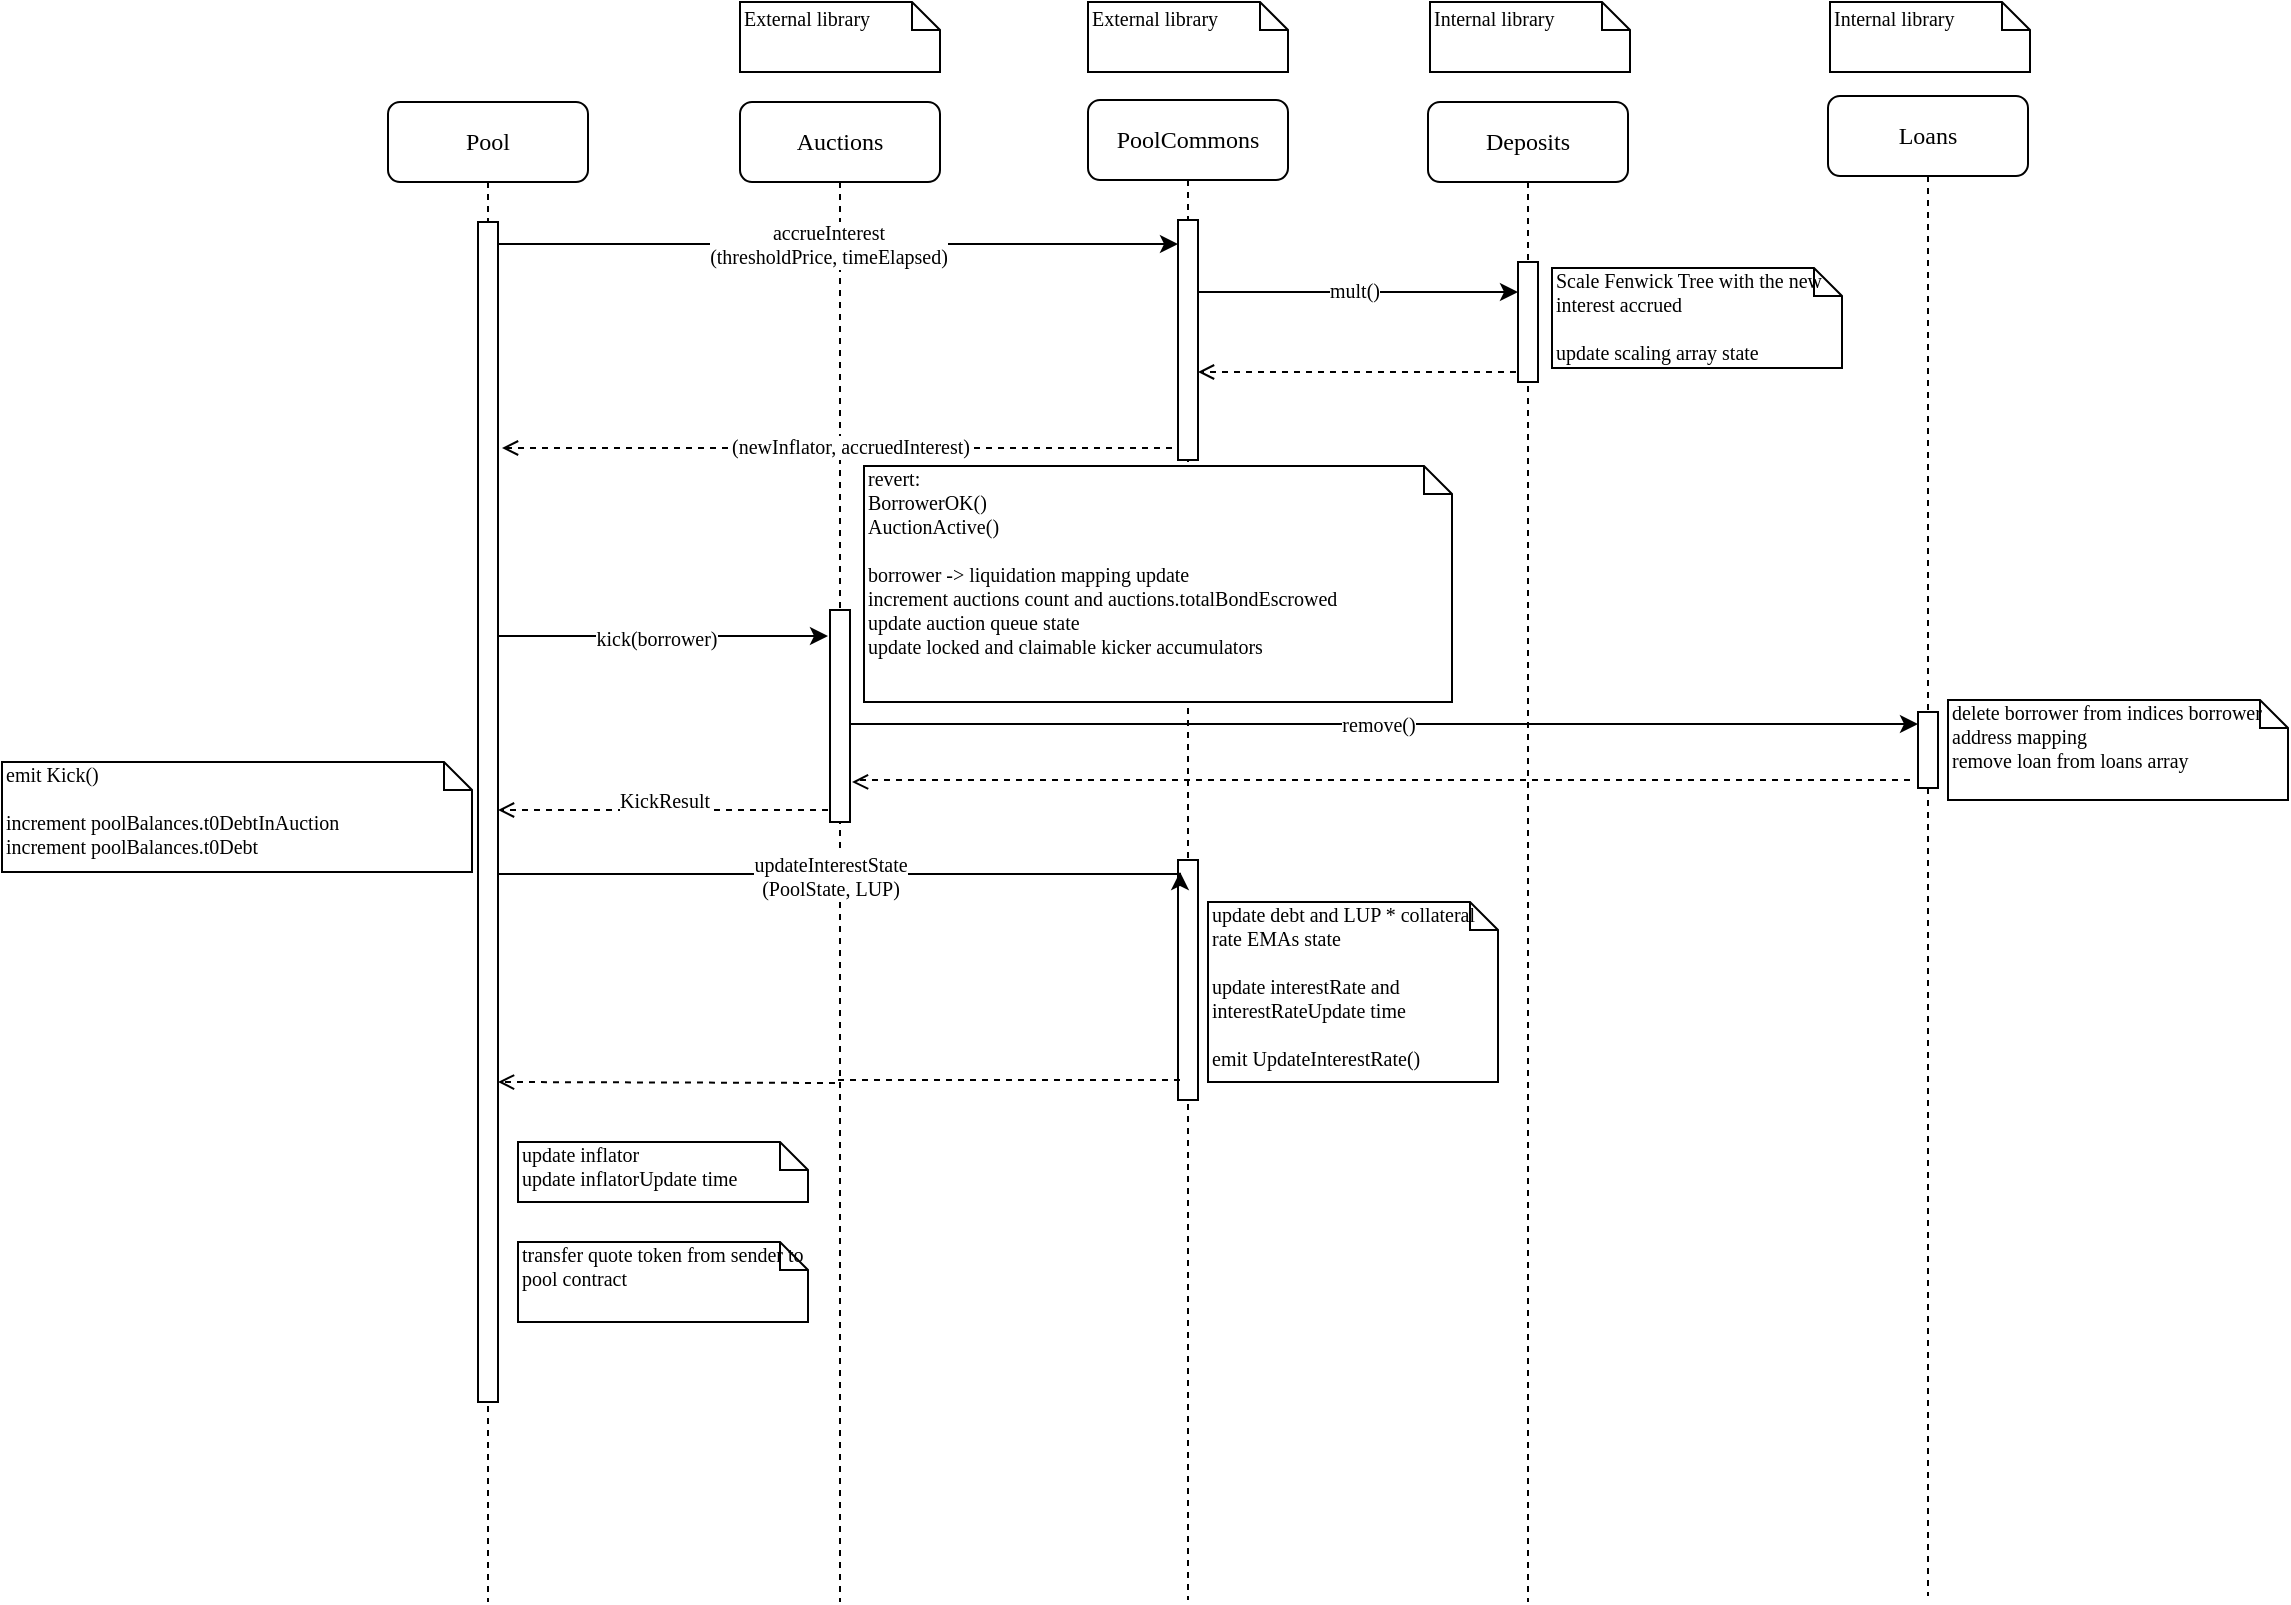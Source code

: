 <mxfile version="20.8.3" type="device"><diagram name="Page-1" id="13e1069c-82ec-6db2-03f1-153e76fe0fe0"><mxGraphModel dx="2534" dy="790" grid="1" gridSize="10" guides="1" tooltips="1" connect="1" arrows="1" fold="1" page="1" pageScale="1" pageWidth="1100" pageHeight="850" background="none" math="0" shadow="0"><root><mxCell id="0"/><mxCell id="1" parent="0"/><mxCell id="7baba1c4bc27f4b0-2" value="Auctions" style="shape=umlLifeline;perimeter=lifelinePerimeter;whiteSpace=wrap;html=1;container=1;collapsible=0;recursiveResize=0;outlineConnect=0;rounded=1;shadow=0;comic=0;labelBackgroundColor=none;strokeWidth=1;fontFamily=Verdana;fontSize=12;align=center;" parent="1" vertex="1"><mxGeometry x="276" y="80" width="100" height="750" as="geometry"/></mxCell><mxCell id="7baba1c4bc27f4b0-10" value="" style="html=1;points=[];perimeter=orthogonalPerimeter;rounded=0;shadow=0;comic=0;labelBackgroundColor=none;strokeWidth=1;fontFamily=Verdana;fontSize=12;align=center;" parent="7baba1c4bc27f4b0-2" vertex="1"><mxGeometry x="45" y="254" width="10" height="106" as="geometry"/></mxCell><mxCell id="7baba1c4bc27f4b0-3" value="PoolCommons" style="shape=umlLifeline;perimeter=lifelinePerimeter;whiteSpace=wrap;html=1;container=1;collapsible=0;recursiveResize=0;outlineConnect=0;rounded=1;shadow=0;comic=0;labelBackgroundColor=none;strokeWidth=1;fontFamily=Verdana;fontSize=12;align=center;" parent="1" vertex="1"><mxGeometry x="450" y="79" width="100" height="750" as="geometry"/></mxCell><mxCell id="4Fi33i3VNf01kXt7bkc9-4" value="" style="html=1;points=[];perimeter=orthogonalPerimeter;rounded=0;shadow=0;comic=0;labelBackgroundColor=none;strokeWidth=1;fontFamily=Verdana;fontSize=12;align=center;" parent="7baba1c4bc27f4b0-3" vertex="1"><mxGeometry x="45" y="60" width="10" height="120" as="geometry"/></mxCell><mxCell id="4Fi33i3VNf01kXt7bkc9-36" value="" style="html=1;points=[];perimeter=orthogonalPerimeter;rounded=0;shadow=0;comic=0;labelBackgroundColor=none;strokeWidth=1;fontFamily=Verdana;fontSize=12;align=center;" parent="7baba1c4bc27f4b0-3" vertex="1"><mxGeometry x="45" y="380" width="10" height="120" as="geometry"/></mxCell><mxCell id="7baba1c4bc27f4b0-4" value="&lt;font&gt;Deposits&lt;/font&gt;" style="shape=umlLifeline;perimeter=lifelinePerimeter;whiteSpace=wrap;html=1;container=1;collapsible=0;recursiveResize=0;outlineConnect=0;rounded=1;shadow=0;comic=0;labelBackgroundColor=none;strokeWidth=1;fontFamily=Verdana;fontSize=12;align=center;" parent="1" vertex="1"><mxGeometry x="620" y="80" width="100" height="750" as="geometry"/></mxCell><mxCell id="4Fi33i3VNf01kXt7bkc9-14" value="" style="html=1;points=[];perimeter=orthogonalPerimeter;rounded=0;shadow=0;comic=0;labelBackgroundColor=none;strokeWidth=1;fontFamily=Verdana;fontSize=12;align=center;" parent="7baba1c4bc27f4b0-4" vertex="1"><mxGeometry x="45" y="80" width="10" height="60" as="geometry"/></mxCell><mxCell id="7baba1c4bc27f4b0-8" value="Pool" style="shape=umlLifeline;perimeter=lifelinePerimeter;whiteSpace=wrap;html=1;container=1;collapsible=0;recursiveResize=0;outlineConnect=0;rounded=1;shadow=0;comic=0;labelBackgroundColor=none;strokeWidth=1;fontFamily=Verdana;fontSize=12;align=center;" parent="1" vertex="1"><mxGeometry x="100" y="80" width="100" height="750" as="geometry"/></mxCell><mxCell id="7baba1c4bc27f4b0-9" value="" style="html=1;points=[];perimeter=orthogonalPerimeter;rounded=0;shadow=0;comic=0;labelBackgroundColor=none;strokeWidth=1;fontFamily=Verdana;fontSize=12;align=center;" parent="7baba1c4bc27f4b0-8" vertex="1"><mxGeometry x="45" y="60" width="10" height="590" as="geometry"/></mxCell><mxCell id="7baba1c4bc27f4b0-41" value="&lt;font style=&quot;font-size: 10px;&quot; face=&quot;Tahoma&quot;&gt;External library&lt;br&gt;&lt;/font&gt;" style="shape=note;whiteSpace=wrap;html=1;size=14;verticalAlign=top;align=left;spacingTop=-6;rounded=0;shadow=0;comic=0;labelBackgroundColor=none;strokeWidth=1;fontFamily=Verdana;fontSize=12" parent="1" vertex="1"><mxGeometry x="276" y="30" width="100" height="35" as="geometry"/></mxCell><mxCell id="7baba1c4bc27f4b0-42" value="&lt;font style=&quot;font-size: 10px;&quot; face=&quot;Tahoma&quot;&gt;External library&lt;br&gt;&lt;/font&gt;" style="shape=note;whiteSpace=wrap;html=1;size=14;verticalAlign=top;align=left;spacingTop=-6;rounded=0;shadow=0;comic=0;labelBackgroundColor=none;strokeWidth=1;fontFamily=Verdana;fontSize=12" parent="1" vertex="1"><mxGeometry x="450" y="30" width="100" height="35" as="geometry"/></mxCell><mxCell id="7baba1c4bc27f4b0-43" value="&lt;font style=&quot;font-size: 10px;&quot; face=&quot;Tahoma&quot;&gt;Internal library&lt;br&gt;&lt;/font&gt;" style="shape=note;whiteSpace=wrap;html=1;size=14;verticalAlign=top;align=left;spacingTop=-6;rounded=0;shadow=0;comic=0;labelBackgroundColor=none;strokeWidth=1;fontFamily=Verdana;fontSize=12" parent="1" vertex="1"><mxGeometry x="621" y="30" width="100" height="35" as="geometry"/></mxCell><mxCell id="4Fi33i3VNf01kXt7bkc9-8" style="edgeStyle=orthogonalEdgeStyle;rounded=0;orthogonalLoop=1;jettySize=auto;html=1;fontFamily=Tahoma;fontSize=10;entryX=0;entryY=0.092;entryDx=0;entryDy=0;entryPerimeter=0;" parent="1" source="7baba1c4bc27f4b0-9" target="4Fi33i3VNf01kXt7bkc9-4" edge="1"><mxGeometry relative="1" as="geometry"><mxPoint x="490" y="150" as="targetPoint"/><Array as="points"><mxPoint x="210" y="151"/><mxPoint x="210" y="151"/></Array></mxGeometry></mxCell><mxCell id="4Fi33i3VNf01kXt7bkc9-11" value="&lt;div&gt;accrueInterest&lt;/div&gt;&lt;div&gt;(thresholdPrice, timeElapsed)&lt;/div&gt;" style="edgeLabel;html=1;align=center;verticalAlign=middle;resizable=0;points=[];fontSize=10;fontFamily=Tahoma;" parent="4Fi33i3VNf01kXt7bkc9-8" vertex="1" connectable="0"><mxGeometry x="-0.082" relative="1" as="geometry"><mxPoint x="8" as="offset"/></mxGeometry></mxCell><mxCell id="4Fi33i3VNf01kXt7bkc9-10" style="edgeStyle=orthogonalEdgeStyle;rounded=0;orthogonalLoop=1;jettySize=auto;html=1;fontFamily=Tahoma;fontSize=10;dashed=1;endArrow=open;endFill=0;" parent="1" edge="1"><mxGeometry relative="1" as="geometry"><mxPoint x="492" y="253" as="sourcePoint"/><mxPoint x="157" y="253" as="targetPoint"/><Array as="points"><mxPoint x="207" y="253"/><mxPoint x="207" y="253"/></Array></mxGeometry></mxCell><mxCell id="4Fi33i3VNf01kXt7bkc9-13" value="(newInflator, accruedInterest)" style="edgeLabel;html=1;align=center;verticalAlign=middle;resizable=0;points=[];fontSize=10;fontFamily=Tahoma;" parent="4Fi33i3VNf01kXt7bkc9-10" vertex="1" connectable="0"><mxGeometry x="0.128" y="-1" relative="1" as="geometry"><mxPoint x="28" as="offset"/></mxGeometry></mxCell><mxCell id="4Fi33i3VNf01kXt7bkc9-17" style="edgeStyle=orthogonalEdgeStyle;rounded=0;orthogonalLoop=1;jettySize=auto;html=1;fontFamily=Tahoma;fontSize=10;endArrow=classic;endFill=1;" parent="1" edge="1"><mxGeometry relative="1" as="geometry"><mxPoint x="505" y="175" as="sourcePoint"/><mxPoint x="665" y="175" as="targetPoint"/><Array as="points"><mxPoint x="550" y="175"/><mxPoint x="550" y="175"/></Array></mxGeometry></mxCell><mxCell id="4Fi33i3VNf01kXt7bkc9-18" value="mult()" style="edgeLabel;html=1;align=center;verticalAlign=middle;resizable=0;points=[];fontSize=10;fontFamily=Tahoma;" parent="4Fi33i3VNf01kXt7bkc9-17" vertex="1" connectable="0"><mxGeometry x="-0.125" y="-3" relative="1" as="geometry"><mxPoint x="8" y="-4" as="offset"/></mxGeometry></mxCell><mxCell id="4Fi33i3VNf01kXt7bkc9-20" value="&lt;div&gt;Scale Fenwick Tree with the new interest accrued&lt;/div&gt;&lt;div&gt;&lt;br&gt;&lt;/div&gt;&lt;div&gt;update scaling array state&lt;br&gt;&lt;/div&gt;" style="shape=note;whiteSpace=wrap;html=1;size=14;verticalAlign=top;align=left;spacingTop=-6;rounded=0;shadow=0;comic=0;labelBackgroundColor=none;strokeWidth=1;fontFamily=Verdana;fontSize=10;" parent="1" vertex="1"><mxGeometry x="682" y="163" width="145" height="50" as="geometry"/></mxCell><mxCell id="4Fi33i3VNf01kXt7bkc9-22" style="edgeStyle=orthogonalEdgeStyle;rounded=0;orthogonalLoop=1;jettySize=auto;html=1;fontFamily=Verdana;fontSize=10;endArrow=open;endFill=0;exitX=-0.1;exitY=0.917;exitDx=0;exitDy=0;exitPerimeter=0;dashed=1;" parent="1" source="4Fi33i3VNf01kXt7bkc9-14" target="4Fi33i3VNf01kXt7bkc9-4" edge="1"><mxGeometry relative="1" as="geometry"><mxPoint x="510" y="215" as="targetPoint"/><Array as="points"><mxPoint x="540" y="215"/><mxPoint x="540" y="215"/></Array></mxGeometry></mxCell><mxCell id="4Fi33i3VNf01kXt7bkc9-23" style="edgeStyle=orthogonalEdgeStyle;rounded=0;orthogonalLoop=1;jettySize=auto;html=1;fontFamily=Verdana;fontSize=10;endArrow=classic;endFill=1;" parent="1" edge="1"><mxGeometry relative="1" as="geometry"><mxPoint x="320" y="347" as="targetPoint"/><Array as="points"><mxPoint x="190" y="347"/><mxPoint x="190" y="347"/></Array><mxPoint x="155" y="347" as="sourcePoint"/></mxGeometry></mxCell><mxCell id="4Fi33i3VNf01kXt7bkc9-24" value="kick(borrower)" style="edgeLabel;html=1;align=center;verticalAlign=middle;resizable=0;points=[];fontSize=10;fontFamily=Verdana;" parent="4Fi33i3VNf01kXt7bkc9-23" vertex="1" connectable="0"><mxGeometry x="-0.151" y="-2" relative="1" as="geometry"><mxPoint x="9" y="-1" as="offset"/></mxGeometry></mxCell><mxCell id="4Fi33i3VNf01kXt7bkc9-34" value="&lt;div&gt;emit Kick()&lt;/div&gt;&lt;div&gt;&lt;br&gt;&lt;/div&gt;&lt;div&gt;increment poolBalances.t0DebtInAuction &lt;br&gt;&lt;/div&gt;&lt;div&gt;increment poolBalances.t0Debt&lt;br&gt;&lt;/div&gt;" style="shape=note;whiteSpace=wrap;html=1;size=14;verticalAlign=top;align=left;spacingTop=-6;rounded=0;shadow=0;comic=0;labelBackgroundColor=none;strokeWidth=1;fontFamily=Verdana;fontSize=10;" parent="1" vertex="1"><mxGeometry x="-93" y="410" width="235" height="55" as="geometry"/></mxCell><mxCell id="4Fi33i3VNf01kXt7bkc9-35" style="edgeStyle=orthogonalEdgeStyle;rounded=0;orthogonalLoop=1;jettySize=auto;html=1;dashed=1;fontFamily=Verdana;fontSize=10;endArrow=open;endFill=0;" parent="1" edge="1"><mxGeometry relative="1" as="geometry"><mxPoint x="320" y="434" as="sourcePoint"/><mxPoint x="155" y="434" as="targetPoint"/></mxGeometry></mxCell><mxCell id="4Fi33i3VNf01kXt7bkc9-37" style="edgeStyle=orthogonalEdgeStyle;rounded=0;orthogonalLoop=1;jettySize=auto;html=1;entryX=0.1;entryY=0.05;entryDx=0;entryDy=0;entryPerimeter=0;fontFamily=Verdana;fontSize=10;endArrow=classic;endFill=1;" parent="1" target="4Fi33i3VNf01kXt7bkc9-36" edge="1"><mxGeometry relative="1" as="geometry"><mxPoint x="155" y="466" as="sourcePoint"/><Array as="points"><mxPoint x="240" y="466"/><mxPoint x="240" y="466"/></Array></mxGeometry></mxCell><mxCell id="4Fi33i3VNf01kXt7bkc9-39" value="&lt;div&gt;updateInterestState&lt;/div&gt;&lt;div&gt;(PoolState, LUP)&lt;br&gt;&lt;/div&gt;" style="edgeLabel;html=1;align=center;verticalAlign=middle;resizable=0;points=[];fontSize=10;fontFamily=Verdana;" parent="4Fi33i3VNf01kXt7bkc9-37" vertex="1" connectable="0"><mxGeometry x="0.396" y="-1" relative="1" as="geometry"><mxPoint x="-73" as="offset"/></mxGeometry></mxCell><mxCell id="4Fi33i3VNf01kXt7bkc9-38" style="edgeStyle=orthogonalEdgeStyle;rounded=0;orthogonalLoop=1;jettySize=auto;html=1;dashed=1;fontFamily=Verdana;fontSize=10;endArrow=open;endFill=0;exitX=0.1;exitY=0.917;exitDx=0;exitDy=0;exitPerimeter=0;" parent="1" source="4Fi33i3VNf01kXt7bkc9-36" edge="1"><mxGeometry relative="1" as="geometry"><mxPoint x="490" y="570" as="sourcePoint"/><mxPoint x="155" y="570" as="targetPoint"/><Array as="points"/></mxGeometry></mxCell><mxCell id="4Fi33i3VNf01kXt7bkc9-40" value="&lt;div&gt;update debt and LUP * collateral rate EMAs state&lt;/div&gt;&lt;div&gt;&lt;br&gt;&lt;/div&gt;&lt;div&gt;update interestRate and interestRateUpdate time&lt;br&gt;&lt;/div&gt;&lt;div&gt;&lt;br&gt;&lt;/div&gt;&lt;div&gt;emit UpdateInterestRate()&lt;br&gt;&lt;/div&gt;" style="shape=note;whiteSpace=wrap;html=1;size=14;verticalAlign=top;align=left;spacingTop=-6;rounded=0;shadow=0;comic=0;labelBackgroundColor=none;strokeWidth=1;fontFamily=Verdana;fontSize=10;" parent="1" vertex="1"><mxGeometry x="510" y="480" width="145" height="90" as="geometry"/></mxCell><mxCell id="4Fi33i3VNf01kXt7bkc9-41" value="&lt;div&gt;update inflator&lt;/div&gt;&lt;div&gt;update inflatorUpdate time&lt;br&gt;&lt;/div&gt;" style="shape=note;whiteSpace=wrap;html=1;size=14;verticalAlign=top;align=left;spacingTop=-6;rounded=0;shadow=0;comic=0;labelBackgroundColor=none;strokeWidth=1;fontFamily=Verdana;fontSize=10;" parent="1" vertex="1"><mxGeometry x="165" y="600" width="145" height="30" as="geometry"/></mxCell><mxCell id="4Fi33i3VNf01kXt7bkc9-49" value="Loans" style="shape=umlLifeline;perimeter=lifelinePerimeter;whiteSpace=wrap;html=1;container=1;collapsible=0;recursiveResize=0;outlineConnect=0;rounded=1;shadow=0;comic=0;labelBackgroundColor=none;strokeWidth=1;fontFamily=Verdana;fontSize=12;align=center;" parent="1" vertex="1"><mxGeometry x="820" y="77" width="100" height="750" as="geometry"/></mxCell><mxCell id="4Fi33i3VNf01kXt7bkc9-51" value="" style="html=1;points=[];perimeter=orthogonalPerimeter;rounded=0;shadow=0;comic=0;labelBackgroundColor=none;strokeWidth=1;fontFamily=Verdana;fontSize=12;align=center;" parent="4Fi33i3VNf01kXt7bkc9-49" vertex="1"><mxGeometry x="45" y="308" width="10" height="38" as="geometry"/></mxCell><mxCell id="4Fi33i3VNf01kXt7bkc9-52" value="&lt;font style=&quot;font-size: 10px;&quot; face=&quot;Tahoma&quot;&gt;Internal library&lt;br&gt;&lt;/font&gt;" style="shape=note;whiteSpace=wrap;html=1;size=14;verticalAlign=top;align=left;spacingTop=-6;rounded=0;shadow=0;comic=0;labelBackgroundColor=none;strokeWidth=1;fontFamily=Verdana;fontSize=12" parent="1" vertex="1"><mxGeometry x="821" y="30" width="100" height="35" as="geometry"/></mxCell><mxCell id="4Fi33i3VNf01kXt7bkc9-54" style="edgeStyle=orthogonalEdgeStyle;rounded=0;orthogonalLoop=1;jettySize=auto;html=1;fontFamily=Verdana;fontSize=10;endArrow=open;endFill=0;exitX=-0.1;exitY=0.917;exitDx=0;exitDy=0;exitPerimeter=0;dashed=1;entryX=0.9;entryY=0.651;entryDx=0;entryDy=0;entryPerimeter=0;" parent="1" edge="1"><mxGeometry relative="1" as="geometry"><mxPoint x="861" y="419.02" as="sourcePoint"/><mxPoint x="332" y="420.033" as="targetPoint"/><Array as="points"><mxPoint x="336" y="419"/><mxPoint x="336" y="420"/></Array></mxGeometry></mxCell><mxCell id="4Fi33i3VNf01kXt7bkc9-55" value="delete borrower from indices borrower address mapping&lt;br&gt;remove loan from loans array" style="shape=note;whiteSpace=wrap;html=1;size=14;verticalAlign=top;align=left;spacingTop=-6;rounded=0;shadow=0;comic=0;labelBackgroundColor=none;strokeWidth=1;fontFamily=Verdana;fontSize=10;" parent="1" vertex="1"><mxGeometry x="880" y="379" width="170" height="50" as="geometry"/></mxCell><mxCell id="4Fi33i3VNf01kXt7bkc9-56" value="&lt;div&gt;transfer quote token from sender to pool contract&lt;/div&gt;" style="shape=note;whiteSpace=wrap;html=1;size=14;verticalAlign=top;align=left;spacingTop=-6;rounded=0;shadow=0;comic=0;labelBackgroundColor=none;strokeWidth=1;fontFamily=Verdana;fontSize=10;" parent="1" vertex="1"><mxGeometry x="165" y="650" width="145" height="40" as="geometry"/></mxCell><mxCell id="OZIXumOx-P3Wxb6WJyRX-2" value="KickResult" style="edgeLabel;html=1;align=center;verticalAlign=middle;resizable=0;points=[];fontSize=10;fontFamily=Verdana;" vertex="1" connectable="0" parent="1"><mxGeometry x="237.5" y="429" as="geometry"/></mxCell><mxCell id="OZIXumOx-P3Wxb6WJyRX-3" value="&lt;div&gt;revert:&lt;/div&gt;&lt;div&gt;BorrowerOK()&lt;/div&gt;&lt;div&gt;AuctionActive()&lt;br&gt;&lt;/div&gt;&lt;div&gt;&lt;br&gt;&lt;/div&gt;borrower -&amp;gt; liquidation mapping update&lt;br&gt;&lt;div&gt;increment auctions count and auctions.totalBondEscrowed&lt;/div&gt;&lt;div&gt;update auction queue state&lt;br&gt;&lt;/div&gt;&lt;div&gt;update locked and claimable kicker accumulators&lt;/div&gt;" style="shape=note;whiteSpace=wrap;html=1;size=14;verticalAlign=top;align=left;spacingTop=-6;rounded=0;shadow=0;comic=0;labelBackgroundColor=none;strokeWidth=1;fontFamily=Verdana;fontSize=10;" vertex="1" parent="1"><mxGeometry x="338" y="262" width="294" height="118" as="geometry"/></mxCell><mxCell id="OZIXumOx-P3Wxb6WJyRX-4" style="edgeStyle=orthogonalEdgeStyle;rounded=0;orthogonalLoop=1;jettySize=auto;html=1;entryX=0;entryY=0.158;entryDx=0;entryDy=0;entryPerimeter=0;fontFamily=Tahoma;fontSize=12;fontColor=#666666;endArrow=classic;endFill=1;" edge="1" parent="1" source="7baba1c4bc27f4b0-10" target="4Fi33i3VNf01kXt7bkc9-51"><mxGeometry relative="1" as="geometry"><Array as="points"><mxPoint x="470" y="391"/><mxPoint x="470" y="391"/></Array></mxGeometry></mxCell><mxCell id="OZIXumOx-P3Wxb6WJyRX-6" value="remove()" style="edgeLabel;html=1;align=center;verticalAlign=middle;resizable=0;points=[];fontSize=10;fontFamily=Tahoma;" vertex="1" connectable="0" parent="1"><mxGeometry x="593" y="188" as="geometry"><mxPoint x="2" y="203" as="offset"/></mxGeometry></mxCell></root></mxGraphModel></diagram></mxfile>